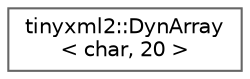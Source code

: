 digraph "Representação gráfica da hiearquia da classe"
{
 // LATEX_PDF_SIZE
  bgcolor="transparent";
  edge [fontname=Helvetica,fontsize=10,labelfontname=Helvetica,labelfontsize=10];
  node [fontname=Helvetica,fontsize=10,shape=box,height=0.2,width=0.4];
  rankdir="LR";
  Node0 [id="Node000000",label="tinyxml2::DynArray\l\< char, 20 \>",height=0.2,width=0.4,color="grey40", fillcolor="white", style="filled",URL="$classtinyxml2_1_1_dyn_array.html",tooltip=" "];
}
